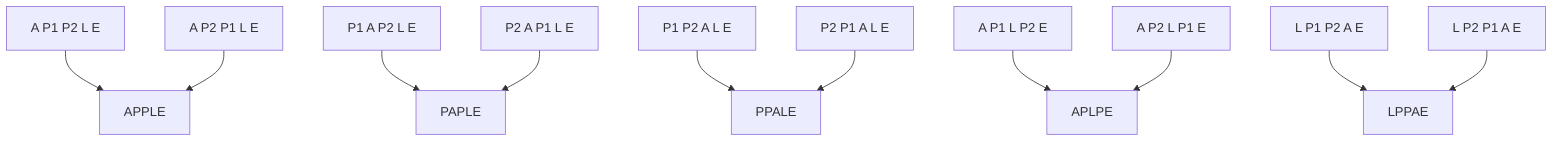 graph TD

A1["A P1 P2 L E"] --> C1["APPLE"]
A2["A P2 P1 L E"] --> C1["APPLE"]

B1["P1 A P2 L E"] --> C2["PAPLE"]
B2["P2 A P1 L E"] --> C2["PAPLE"]

C3a["P1 P2 A L E"] --> C3["PPALE"]
C3b["P2 P1 A L E"] --> C3["PPALE"]

D1["A P1 L P2 E"] --> C4["APLPE"]
D2["A P2 L P1 E"] --> C4["APLPE"]

E1["L P1 P2 A E"] --> C5["LPPAE"]
E2["L P2 P1 A E"] --> C5["LPPAE"]